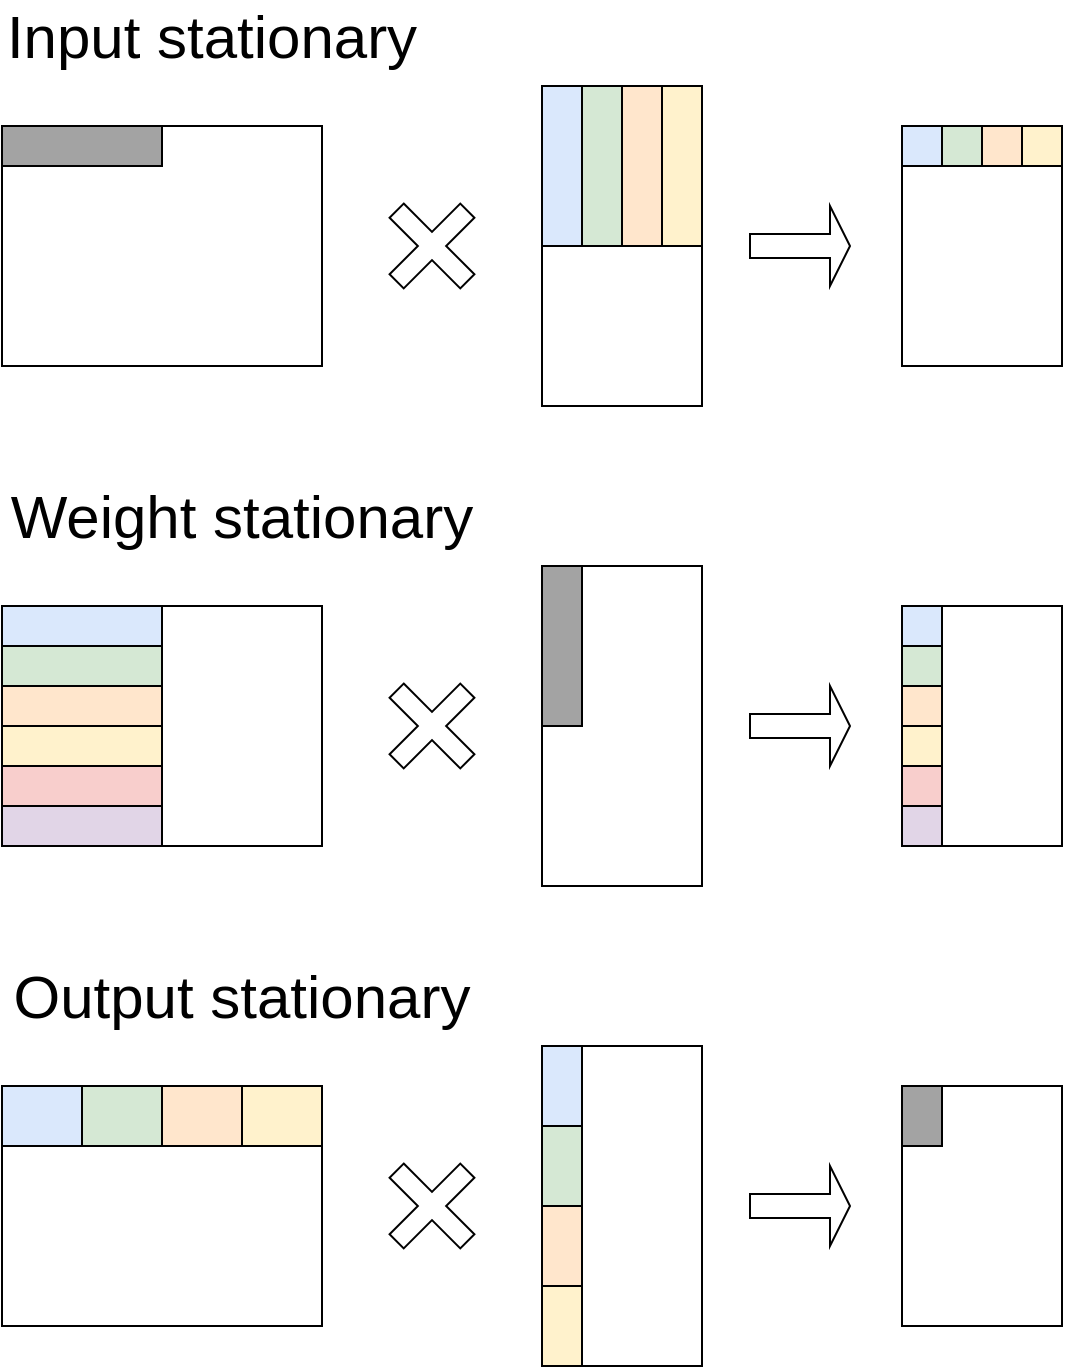<mxfile version="24.2.5" type="device">
  <diagram name="Страница — 1" id="mcOqGrmZakbmRm7rEaYY">
    <mxGraphModel dx="1302" dy="1812" grid="1" gridSize="10" guides="1" tooltips="1" connect="1" arrows="1" fold="1" page="1" pageScale="1" pageWidth="827" pageHeight="1169" math="0" shadow="0">
      <root>
        <mxCell id="0" />
        <mxCell id="1" parent="0" />
        <mxCell id="2V6-yDLcgQNx7lDfl_qG-1" value="" style="rounded=0;whiteSpace=wrap;html=1;" vertex="1" parent="1">
          <mxGeometry x="40" y="60" width="160" height="120" as="geometry" />
        </mxCell>
        <mxCell id="2V6-yDLcgQNx7lDfl_qG-2" value="" style="shape=cross;whiteSpace=wrap;html=1;rotation=45;" vertex="1" parent="1">
          <mxGeometry x="230" y="95" width="50" height="50" as="geometry" />
        </mxCell>
        <mxCell id="2V6-yDLcgQNx7lDfl_qG-4" value="" style="rounded=0;whiteSpace=wrap;html=1;" vertex="1" parent="1">
          <mxGeometry x="310" y="40" width="80" height="160" as="geometry" />
        </mxCell>
        <mxCell id="2V6-yDLcgQNx7lDfl_qG-5" value="" style="shape=singleArrow;whiteSpace=wrap;html=1;" vertex="1" parent="1">
          <mxGeometry x="414" y="100" width="50" height="40" as="geometry" />
        </mxCell>
        <mxCell id="2V6-yDLcgQNx7lDfl_qG-6" value="" style="rounded=0;whiteSpace=wrap;html=1;" vertex="1" parent="1">
          <mxGeometry x="490" y="60" width="80" height="120" as="geometry" />
        </mxCell>
        <mxCell id="2V6-yDLcgQNx7lDfl_qG-7" value="" style="rounded=0;whiteSpace=wrap;html=1;" vertex="1" parent="1">
          <mxGeometry x="40" y="300" width="160" height="120" as="geometry" />
        </mxCell>
        <mxCell id="2V6-yDLcgQNx7lDfl_qG-8" value="" style="shape=cross;whiteSpace=wrap;html=1;rotation=45;" vertex="1" parent="1">
          <mxGeometry x="230" y="335" width="50" height="50" as="geometry" />
        </mxCell>
        <mxCell id="2V6-yDLcgQNx7lDfl_qG-9" value="" style="rounded=0;whiteSpace=wrap;html=1;" vertex="1" parent="1">
          <mxGeometry x="310" y="280" width="80" height="160" as="geometry" />
        </mxCell>
        <mxCell id="2V6-yDLcgQNx7lDfl_qG-10" value="" style="shape=singleArrow;whiteSpace=wrap;html=1;" vertex="1" parent="1">
          <mxGeometry x="414" y="340" width="50" height="40" as="geometry" />
        </mxCell>
        <mxCell id="2V6-yDLcgQNx7lDfl_qG-11" value="" style="rounded=0;whiteSpace=wrap;html=1;" vertex="1" parent="1">
          <mxGeometry x="490" y="300" width="80" height="120" as="geometry" />
        </mxCell>
        <mxCell id="2V6-yDLcgQNx7lDfl_qG-12" value="" style="rounded=0;whiteSpace=wrap;html=1;" vertex="1" parent="1">
          <mxGeometry x="40" y="540" width="160" height="120" as="geometry" />
        </mxCell>
        <mxCell id="2V6-yDLcgQNx7lDfl_qG-13" value="" style="shape=cross;whiteSpace=wrap;html=1;rotation=45;" vertex="1" parent="1">
          <mxGeometry x="230" y="575" width="50" height="50" as="geometry" />
        </mxCell>
        <mxCell id="2V6-yDLcgQNx7lDfl_qG-14" value="" style="rounded=0;whiteSpace=wrap;html=1;" vertex="1" parent="1">
          <mxGeometry x="310" y="520" width="80" height="160" as="geometry" />
        </mxCell>
        <mxCell id="2V6-yDLcgQNx7lDfl_qG-15" value="" style="shape=singleArrow;whiteSpace=wrap;html=1;" vertex="1" parent="1">
          <mxGeometry x="414" y="580" width="50" height="40" as="geometry" />
        </mxCell>
        <mxCell id="2V6-yDLcgQNx7lDfl_qG-16" value="" style="rounded=0;whiteSpace=wrap;html=1;" vertex="1" parent="1">
          <mxGeometry x="490" y="540" width="80" height="120" as="geometry" />
        </mxCell>
        <mxCell id="2V6-yDLcgQNx7lDfl_qG-17" value="&lt;font style=&quot;font-size: 30px;&quot;&gt;Input stationary&lt;/font&gt;" style="text;html=1;align=center;verticalAlign=middle;whiteSpace=wrap;rounded=0;" vertex="1" parent="1">
          <mxGeometry x="40" width="210" height="30" as="geometry" />
        </mxCell>
        <mxCell id="2V6-yDLcgQNx7lDfl_qG-18" value="&lt;font style=&quot;font-size: 30px;&quot;&gt;Weight stationary&lt;/font&gt;" style="text;html=1;align=center;verticalAlign=middle;whiteSpace=wrap;rounded=0;" vertex="1" parent="1">
          <mxGeometry x="40" y="240" width="240" height="30" as="geometry" />
        </mxCell>
        <mxCell id="2V6-yDLcgQNx7lDfl_qG-19" value="&lt;font style=&quot;font-size: 30px;&quot;&gt;Output stationary&lt;/font&gt;" style="text;html=1;align=center;verticalAlign=middle;whiteSpace=wrap;rounded=0;" vertex="1" parent="1">
          <mxGeometry x="40" y="480" width="240" height="30" as="geometry" />
        </mxCell>
        <mxCell id="2V6-yDLcgQNx7lDfl_qG-20" value="" style="rounded=0;whiteSpace=wrap;html=1;fillColor=#A3A3A3;fontColor=#333333;strokeColor=#000000;" vertex="1" parent="1">
          <mxGeometry x="40" y="60" width="80" height="20" as="geometry" />
        </mxCell>
        <mxCell id="2V6-yDLcgQNx7lDfl_qG-21" value="" style="rounded=0;whiteSpace=wrap;html=1;fillColor=#dae8fc;strokeColor=#000000;" vertex="1" parent="1">
          <mxGeometry x="310" y="40" width="20" height="80" as="geometry" />
        </mxCell>
        <mxCell id="2V6-yDLcgQNx7lDfl_qG-22" value="" style="rounded=0;whiteSpace=wrap;html=1;fillColor=#d5e8d4;strokeColor=#000000;" vertex="1" parent="1">
          <mxGeometry x="330" y="40" width="20" height="80" as="geometry" />
        </mxCell>
        <mxCell id="2V6-yDLcgQNx7lDfl_qG-23" value="" style="rounded=0;whiteSpace=wrap;html=1;fillColor=#ffe6cc;strokeColor=#000000;" vertex="1" parent="1">
          <mxGeometry x="350" y="40" width="20" height="80" as="geometry" />
        </mxCell>
        <mxCell id="2V6-yDLcgQNx7lDfl_qG-24" value="" style="rounded=0;whiteSpace=wrap;html=1;fillColor=#fff2cc;strokeColor=#000000;" vertex="1" parent="1">
          <mxGeometry x="370" y="40" width="20" height="80" as="geometry" />
        </mxCell>
        <mxCell id="2V6-yDLcgQNx7lDfl_qG-25" value="" style="rounded=0;whiteSpace=wrap;html=1;fillColor=#dae8fc;strokeColor=#000000;" vertex="1" parent="1">
          <mxGeometry x="490" y="60" width="20" height="20" as="geometry" />
        </mxCell>
        <mxCell id="2V6-yDLcgQNx7lDfl_qG-26" value="" style="rounded=0;whiteSpace=wrap;html=1;fillColor=#d5e8d4;strokeColor=#000000;" vertex="1" parent="1">
          <mxGeometry x="510" y="60" width="20" height="20" as="geometry" />
        </mxCell>
        <mxCell id="2V6-yDLcgQNx7lDfl_qG-27" value="" style="rounded=0;whiteSpace=wrap;html=1;fillColor=#ffe6cc;strokeColor=#000000;" vertex="1" parent="1">
          <mxGeometry x="530" y="60" width="20" height="20" as="geometry" />
        </mxCell>
        <mxCell id="2V6-yDLcgQNx7lDfl_qG-28" value="" style="rounded=0;whiteSpace=wrap;html=1;fillColor=#fff2cc;strokeColor=#000000;" vertex="1" parent="1">
          <mxGeometry x="550" y="60" width="20" height="20" as="geometry" />
        </mxCell>
        <mxCell id="2V6-yDLcgQNx7lDfl_qG-32" value="" style="rounded=0;whiteSpace=wrap;html=1;fillColor=#dae8fc;strokeColor=#000000;" vertex="1" parent="1">
          <mxGeometry x="40" y="300" width="80" height="20" as="geometry" />
        </mxCell>
        <mxCell id="2V6-yDLcgQNx7lDfl_qG-33" value="" style="rounded=0;whiteSpace=wrap;html=1;fillColor=#d5e8d4;strokeColor=#000000;" vertex="1" parent="1">
          <mxGeometry x="40" y="320" width="80" height="20" as="geometry" />
        </mxCell>
        <mxCell id="2V6-yDLcgQNx7lDfl_qG-34" value="" style="rounded=0;whiteSpace=wrap;html=1;fillColor=#ffe6cc;strokeColor=#000000;" vertex="1" parent="1">
          <mxGeometry x="40" y="340" width="80" height="20" as="geometry" />
        </mxCell>
        <mxCell id="2V6-yDLcgQNx7lDfl_qG-35" value="" style="rounded=0;whiteSpace=wrap;html=1;fillColor=#fff2cc;strokeColor=#000000;" vertex="1" parent="1">
          <mxGeometry x="40" y="360" width="80" height="20" as="geometry" />
        </mxCell>
        <mxCell id="2V6-yDLcgQNx7lDfl_qG-36" value="" style="rounded=0;whiteSpace=wrap;html=1;fillColor=#f8cecc;strokeColor=#000000;" vertex="1" parent="1">
          <mxGeometry x="40" y="380" width="80" height="20" as="geometry" />
        </mxCell>
        <mxCell id="2V6-yDLcgQNx7lDfl_qG-37" value="" style="rounded=0;whiteSpace=wrap;html=1;fillColor=#e1d5e7;strokeColor=#000000;" vertex="1" parent="1">
          <mxGeometry x="40" y="400" width="80" height="20" as="geometry" />
        </mxCell>
        <mxCell id="2V6-yDLcgQNx7lDfl_qG-38" value="" style="rounded=0;whiteSpace=wrap;html=1;fillColor=#dae8fc;strokeColor=default;" vertex="1" parent="1">
          <mxGeometry x="490" y="300" width="20" height="20" as="geometry" />
        </mxCell>
        <mxCell id="2V6-yDLcgQNx7lDfl_qG-39" value="" style="rounded=0;whiteSpace=wrap;html=1;fillColor=#d5e8d4;strokeColor=default;" vertex="1" parent="1">
          <mxGeometry x="490" y="320" width="20" height="20" as="geometry" />
        </mxCell>
        <mxCell id="2V6-yDLcgQNx7lDfl_qG-40" value="" style="rounded=0;whiteSpace=wrap;html=1;fillColor=#ffe6cc;strokeColor=default;" vertex="1" parent="1">
          <mxGeometry x="490" y="340" width="20" height="20" as="geometry" />
        </mxCell>
        <mxCell id="2V6-yDLcgQNx7lDfl_qG-41" value="" style="rounded=0;whiteSpace=wrap;html=1;fillColor=#fff2cc;strokeColor=default;" vertex="1" parent="1">
          <mxGeometry x="490" y="360" width="20" height="20" as="geometry" />
        </mxCell>
        <mxCell id="2V6-yDLcgQNx7lDfl_qG-42" value="" style="rounded=0;whiteSpace=wrap;html=1;fillColor=#f8cecc;strokeColor=default;" vertex="1" parent="1">
          <mxGeometry x="490" y="380" width="20" height="20" as="geometry" />
        </mxCell>
        <mxCell id="2V6-yDLcgQNx7lDfl_qG-43" value="" style="rounded=0;whiteSpace=wrap;html=1;fillColor=#e1d5e7;strokeColor=default;" vertex="1" parent="1">
          <mxGeometry x="490" y="400" width="20" height="20" as="geometry" />
        </mxCell>
        <mxCell id="2V6-yDLcgQNx7lDfl_qG-45" value="" style="rounded=0;whiteSpace=wrap;html=1;fillColor=#dae8fc;strokeColor=default;" vertex="1" parent="1">
          <mxGeometry x="40" y="540" width="40" height="30" as="geometry" />
        </mxCell>
        <mxCell id="2V6-yDLcgQNx7lDfl_qG-46" value="" style="rounded=0;whiteSpace=wrap;html=1;fillColor=#d5e8d4;strokeColor=default;" vertex="1" parent="1">
          <mxGeometry x="80" y="540" width="40" height="30" as="geometry" />
        </mxCell>
        <mxCell id="2V6-yDLcgQNx7lDfl_qG-47" value="" style="rounded=0;whiteSpace=wrap;html=1;fillColor=#ffe6cc;strokeColor=default;" vertex="1" parent="1">
          <mxGeometry x="120" y="540" width="40" height="30" as="geometry" />
        </mxCell>
        <mxCell id="2V6-yDLcgQNx7lDfl_qG-48" value="" style="rounded=0;whiteSpace=wrap;html=1;fillColor=#fff2cc;strokeColor=default;" vertex="1" parent="1">
          <mxGeometry x="160" y="540" width="40" height="30" as="geometry" />
        </mxCell>
        <mxCell id="2V6-yDLcgQNx7lDfl_qG-49" value="" style="rounded=0;whiteSpace=wrap;html=1;fillColor=#dae8fc;strokeColor=default;" vertex="1" parent="1">
          <mxGeometry x="310" y="520" width="20" height="40" as="geometry" />
        </mxCell>
        <mxCell id="2V6-yDLcgQNx7lDfl_qG-52" value="" style="rounded=0;whiteSpace=wrap;html=1;fillColor=#d5e8d4;strokeColor=default;" vertex="1" parent="1">
          <mxGeometry x="310" y="560" width="20" height="40" as="geometry" />
        </mxCell>
        <mxCell id="2V6-yDLcgQNx7lDfl_qG-53" value="" style="rounded=0;whiteSpace=wrap;html=1;fillColor=#ffe6cc;strokeColor=default;" vertex="1" parent="1">
          <mxGeometry x="310" y="600" width="20" height="40" as="geometry" />
        </mxCell>
        <mxCell id="2V6-yDLcgQNx7lDfl_qG-54" value="" style="rounded=0;whiteSpace=wrap;html=1;fillColor=#fff2cc;strokeColor=default;" vertex="1" parent="1">
          <mxGeometry x="310" y="640" width="20" height="40" as="geometry" />
        </mxCell>
        <mxCell id="2V6-yDLcgQNx7lDfl_qG-55" value="" style="rounded=0;whiteSpace=wrap;html=1;fillColor=#A3A3A3;fontColor=#333333;strokeColor=#000000;" vertex="1" parent="1">
          <mxGeometry x="310" y="280" width="20" height="80" as="geometry" />
        </mxCell>
        <mxCell id="2V6-yDLcgQNx7lDfl_qG-56" value="" style="rounded=0;whiteSpace=wrap;html=1;fillColor=#A3A3A3;fontColor=#333333;strokeColor=#000000;" vertex="1" parent="1">
          <mxGeometry x="490" y="540" width="20" height="30" as="geometry" />
        </mxCell>
      </root>
    </mxGraphModel>
  </diagram>
</mxfile>
